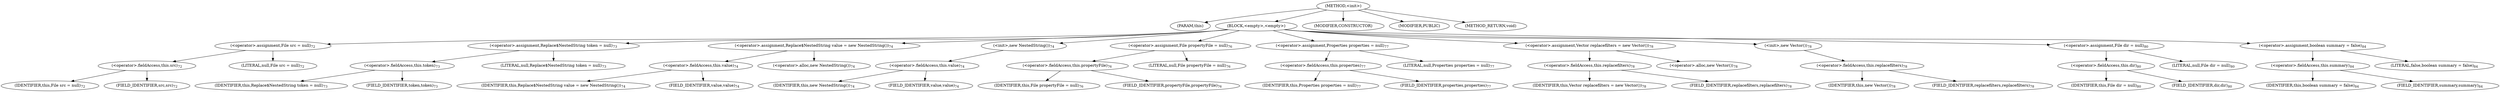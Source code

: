 digraph "&lt;init&gt;" {  
"1299" [label = <(METHOD,&lt;init&gt;)> ]
"1300" [label = <(PARAM,this)> ]
"1301" [label = <(BLOCK,&lt;empty&gt;,&lt;empty&gt;)> ]
"1302" [label = <(&lt;operator&gt;.assignment,File src = null)<SUB>72</SUB>> ]
"1303" [label = <(&lt;operator&gt;.fieldAccess,this.src)<SUB>72</SUB>> ]
"1304" [label = <(IDENTIFIER,this,File src = null)<SUB>72</SUB>> ]
"1305" [label = <(FIELD_IDENTIFIER,src,src)<SUB>72</SUB>> ]
"1306" [label = <(LITERAL,null,File src = null)<SUB>72</SUB>> ]
"1307" [label = <(&lt;operator&gt;.assignment,Replace$NestedString token = null)<SUB>73</SUB>> ]
"1308" [label = <(&lt;operator&gt;.fieldAccess,this.token)<SUB>73</SUB>> ]
"1309" [label = <(IDENTIFIER,this,Replace$NestedString token = null)<SUB>73</SUB>> ]
"1310" [label = <(FIELD_IDENTIFIER,token,token)<SUB>73</SUB>> ]
"1311" [label = <(LITERAL,null,Replace$NestedString token = null)<SUB>73</SUB>> ]
"1312" [label = <(&lt;operator&gt;.assignment,Replace$NestedString value = new NestedString())<SUB>74</SUB>> ]
"1313" [label = <(&lt;operator&gt;.fieldAccess,this.value)<SUB>74</SUB>> ]
"1314" [label = <(IDENTIFIER,this,Replace$NestedString value = new NestedString())<SUB>74</SUB>> ]
"1315" [label = <(FIELD_IDENTIFIER,value,value)<SUB>74</SUB>> ]
"1316" [label = <(&lt;operator&gt;.alloc,new NestedString())<SUB>74</SUB>> ]
"1317" [label = <(&lt;init&gt;,new NestedString())<SUB>74</SUB>> ]
"1318" [label = <(&lt;operator&gt;.fieldAccess,this.value)<SUB>74</SUB>> ]
"1319" [label = <(IDENTIFIER,this,new NestedString())<SUB>74</SUB>> ]
"1320" [label = <(FIELD_IDENTIFIER,value,value)<SUB>74</SUB>> ]
"1321" [label = <(&lt;operator&gt;.assignment,File propertyFile = null)<SUB>76</SUB>> ]
"1322" [label = <(&lt;operator&gt;.fieldAccess,this.propertyFile)<SUB>76</SUB>> ]
"1323" [label = <(IDENTIFIER,this,File propertyFile = null)<SUB>76</SUB>> ]
"1324" [label = <(FIELD_IDENTIFIER,propertyFile,propertyFile)<SUB>76</SUB>> ]
"1325" [label = <(LITERAL,null,File propertyFile = null)<SUB>76</SUB>> ]
"1326" [label = <(&lt;operator&gt;.assignment,Properties properties = null)<SUB>77</SUB>> ]
"1327" [label = <(&lt;operator&gt;.fieldAccess,this.properties)<SUB>77</SUB>> ]
"1328" [label = <(IDENTIFIER,this,Properties properties = null)<SUB>77</SUB>> ]
"1329" [label = <(FIELD_IDENTIFIER,properties,properties)<SUB>77</SUB>> ]
"1330" [label = <(LITERAL,null,Properties properties = null)<SUB>77</SUB>> ]
"1331" [label = <(&lt;operator&gt;.assignment,Vector replacefilters = new Vector())<SUB>78</SUB>> ]
"1332" [label = <(&lt;operator&gt;.fieldAccess,this.replacefilters)<SUB>78</SUB>> ]
"1333" [label = <(IDENTIFIER,this,Vector replacefilters = new Vector())<SUB>78</SUB>> ]
"1334" [label = <(FIELD_IDENTIFIER,replacefilters,replacefilters)<SUB>78</SUB>> ]
"1335" [label = <(&lt;operator&gt;.alloc,new Vector())<SUB>78</SUB>> ]
"1336" [label = <(&lt;init&gt;,new Vector())<SUB>78</SUB>> ]
"1337" [label = <(&lt;operator&gt;.fieldAccess,this.replacefilters)<SUB>78</SUB>> ]
"1338" [label = <(IDENTIFIER,this,new Vector())<SUB>78</SUB>> ]
"1339" [label = <(FIELD_IDENTIFIER,replacefilters,replacefilters)<SUB>78</SUB>> ]
"1340" [label = <(&lt;operator&gt;.assignment,File dir = null)<SUB>80</SUB>> ]
"1341" [label = <(&lt;operator&gt;.fieldAccess,this.dir)<SUB>80</SUB>> ]
"1342" [label = <(IDENTIFIER,this,File dir = null)<SUB>80</SUB>> ]
"1343" [label = <(FIELD_IDENTIFIER,dir,dir)<SUB>80</SUB>> ]
"1344" [label = <(LITERAL,null,File dir = null)<SUB>80</SUB>> ]
"1345" [label = <(&lt;operator&gt;.assignment,boolean summary = false)<SUB>84</SUB>> ]
"1346" [label = <(&lt;operator&gt;.fieldAccess,this.summary)<SUB>84</SUB>> ]
"1347" [label = <(IDENTIFIER,this,boolean summary = false)<SUB>84</SUB>> ]
"1348" [label = <(FIELD_IDENTIFIER,summary,summary)<SUB>84</SUB>> ]
"1349" [label = <(LITERAL,false,boolean summary = false)<SUB>84</SUB>> ]
"1350" [label = <(MODIFIER,CONSTRUCTOR)> ]
"1351" [label = <(MODIFIER,PUBLIC)> ]
"1352" [label = <(METHOD_RETURN,void)> ]
  "1299" -> "1300" 
  "1299" -> "1301" 
  "1299" -> "1350" 
  "1299" -> "1351" 
  "1299" -> "1352" 
  "1301" -> "1302" 
  "1301" -> "1307" 
  "1301" -> "1312" 
  "1301" -> "1317" 
  "1301" -> "1321" 
  "1301" -> "1326" 
  "1301" -> "1331" 
  "1301" -> "1336" 
  "1301" -> "1340" 
  "1301" -> "1345" 
  "1302" -> "1303" 
  "1302" -> "1306" 
  "1303" -> "1304" 
  "1303" -> "1305" 
  "1307" -> "1308" 
  "1307" -> "1311" 
  "1308" -> "1309" 
  "1308" -> "1310" 
  "1312" -> "1313" 
  "1312" -> "1316" 
  "1313" -> "1314" 
  "1313" -> "1315" 
  "1317" -> "1318" 
  "1318" -> "1319" 
  "1318" -> "1320" 
  "1321" -> "1322" 
  "1321" -> "1325" 
  "1322" -> "1323" 
  "1322" -> "1324" 
  "1326" -> "1327" 
  "1326" -> "1330" 
  "1327" -> "1328" 
  "1327" -> "1329" 
  "1331" -> "1332" 
  "1331" -> "1335" 
  "1332" -> "1333" 
  "1332" -> "1334" 
  "1336" -> "1337" 
  "1337" -> "1338" 
  "1337" -> "1339" 
  "1340" -> "1341" 
  "1340" -> "1344" 
  "1341" -> "1342" 
  "1341" -> "1343" 
  "1345" -> "1346" 
  "1345" -> "1349" 
  "1346" -> "1347" 
  "1346" -> "1348" 
}
